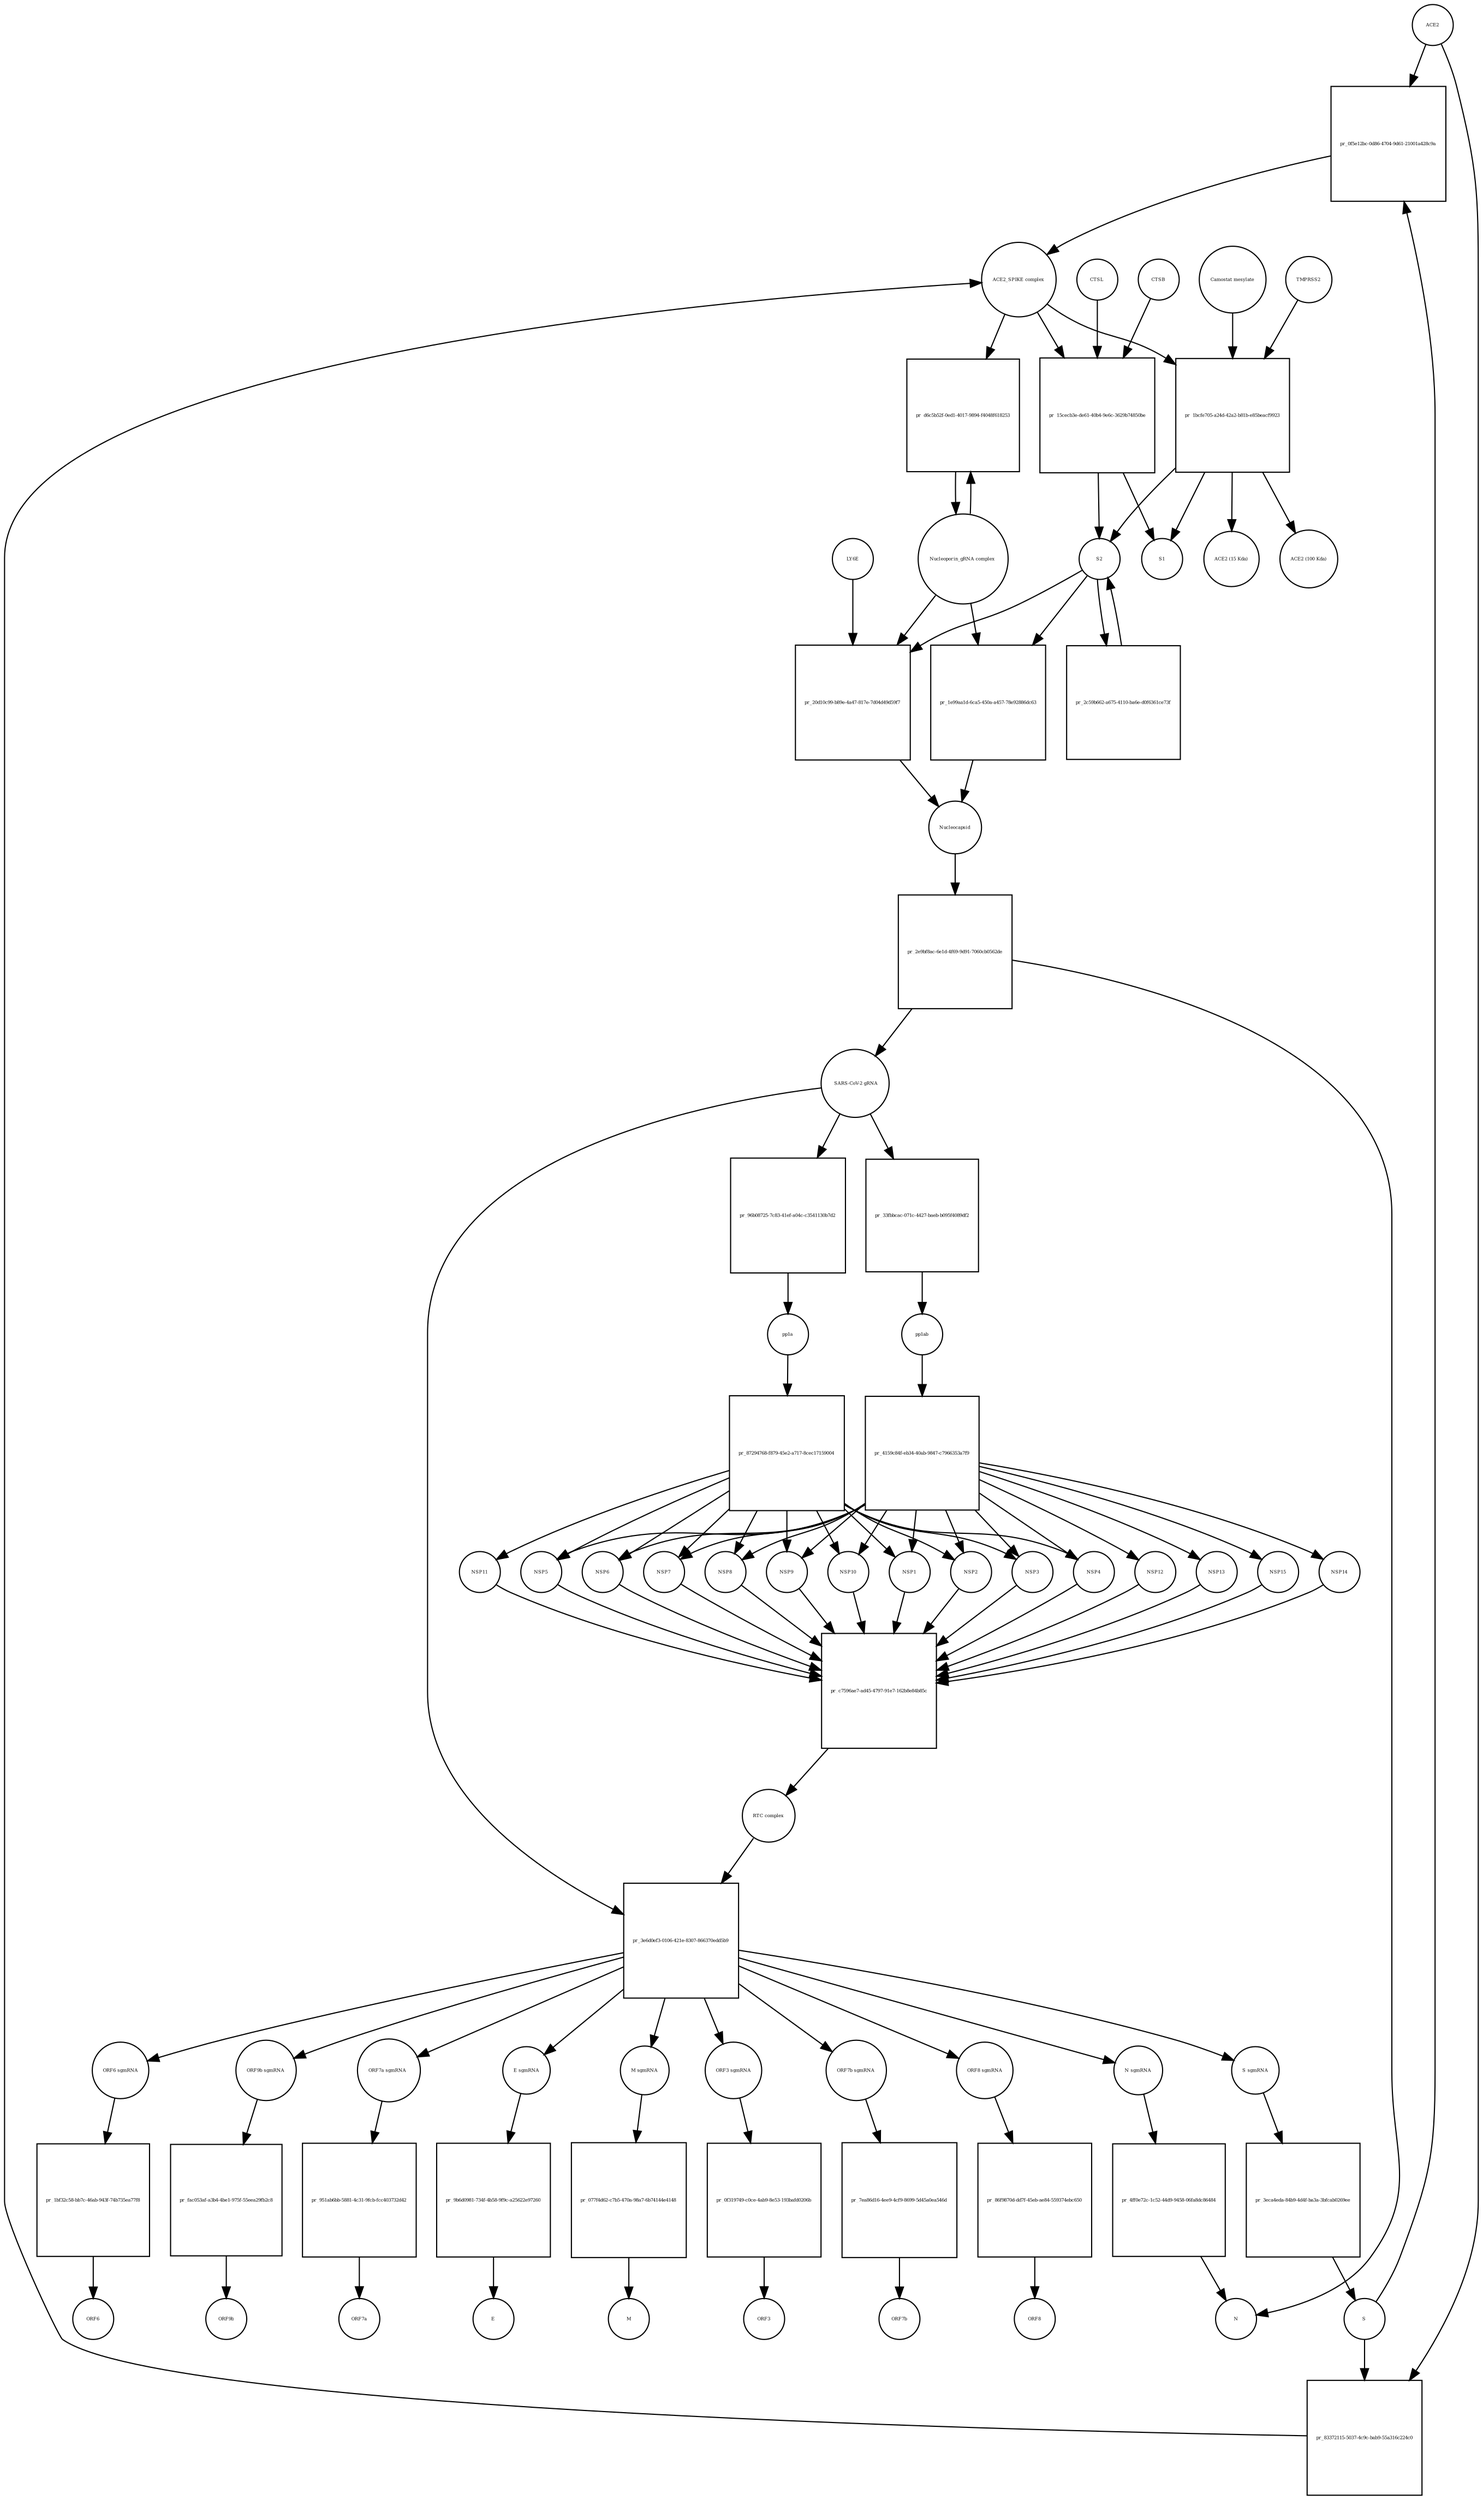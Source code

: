 strict digraph  {
ACE2 [annotation="", bipartite=0, cls=macromolecule, fontsize=4, label=ACE2, shape=circle];
"pr_0f5e12bc-0d86-4704-9d61-21001a428c9a" [annotation="", bipartite=1, cls=process, fontsize=4, label="pr_0f5e12bc-0d86-4704-9d61-21001a428c9a", shape=square];
"ACE2_SPIKE complex" [annotation="", bipartite=0, cls=complex, fontsize=4, label="ACE2_SPIKE complex", shape=circle];
S [annotation="", bipartite=0, cls=macromolecule, fontsize=4, label=S, shape=circle];
"Nucleoporin_gRNA complex " [annotation="", bipartite=0, cls=complex, fontsize=4, label="Nucleoporin_gRNA complex ", shape=circle];
"pr_d6c5b52f-0ed1-4017-9894-f4048f618253" [annotation="", bipartite=1, cls=process, fontsize=4, label="pr_d6c5b52f-0ed1-4017-9894-f4048f618253", shape=square];
"pr_15cecb3e-de61-40b4-9e6c-3629b74850be" [annotation="", bipartite=1, cls=process, fontsize=4, label="pr_15cecb3e-de61-40b4-9e6c-3629b74850be", shape=square];
S2 [annotation="", bipartite=0, cls=macromolecule, fontsize=4, label=S2, shape=circle];
CTSB [annotation="", bipartite=0, cls=macromolecule, fontsize=4, label=CTSB, shape=circle];
CTSL [annotation="", bipartite=0, cls=macromolecule, fontsize=4, label=CTSL, shape=circle];
S1 [annotation="", bipartite=0, cls=macromolecule, fontsize=4, label=S1, shape=circle];
"pr_1bcfe705-a24d-42a2-b81b-e85beacf9923" [annotation="", bipartite=1, cls=process, fontsize=4, label="pr_1bcfe705-a24d-42a2-b81b-e85beacf9923", shape=square];
TMPRSS2 [annotation="", bipartite=0, cls=macromolecule, fontsize=4, label=TMPRSS2, shape=circle];
"Camostat mesylate" [annotation="urn_miriam_pubchem.compound_2536", bipartite=0, cls="simple chemical", fontsize=4, label="Camostat mesylate", shape=circle];
"ACE2 (15 Kda)" [annotation="", bipartite=0, cls=macromolecule, fontsize=4, label="ACE2 (15 Kda)", shape=circle];
"ACE2 (100 Kda)" [annotation="", bipartite=0, cls=macromolecule, fontsize=4, label="ACE2 (100 Kda)", shape=circle];
"pr_83372115-5037-4c9c-bab9-55a316c224c0" [annotation="", bipartite=1, cls=process, fontsize=4, label="pr_83372115-5037-4c9c-bab9-55a316c224c0", shape=square];
"pr_20d10c99-b89e-4a47-817e-7d04d49d59f7" [annotation="", bipartite=1, cls=process, fontsize=4, label="pr_20d10c99-b89e-4a47-817e-7d04d49d59f7", shape=square];
Nucleocapsid [annotation="", bipartite=0, cls=complex, fontsize=4, label=Nucleocapsid, shape=circle];
LY6E [annotation="", bipartite=0, cls=macromolecule, fontsize=4, label=LY6E, shape=circle];
"pr_2c59b662-a675-4110-ba6e-d0f6361ce73f" [annotation="", bipartite=1, cls=process, fontsize=4, label="pr_2c59b662-a675-4110-ba6e-d0f6361ce73f", shape=square];
"pr_1e99aa1d-6ca5-450a-a457-78e92886dc63" [annotation="", bipartite=1, cls=process, fontsize=4, label="pr_1e99aa1d-6ca5-450a-a457-78e92886dc63", shape=square];
" SARS-CoV-2 gRNA" [annotation="", bipartite=0, cls="nucleic acid feature", fontsize=4, label=" SARS-CoV-2 gRNA", shape=circle];
"pr_33fbbcac-071c-4427-baeb-b095f4089df2" [annotation="", bipartite=1, cls=process, fontsize=4, label="pr_33fbbcac-071c-4427-baeb-b095f4089df2", shape=square];
pp1ab [annotation="", bipartite=0, cls=macromolecule, fontsize=4, label=pp1ab, shape=circle];
"pr_2e9bf8ac-6e1d-4f69-9d91-7060cb0562de" [annotation="", bipartite=1, cls=process, fontsize=4, label="pr_2e9bf8ac-6e1d-4f69-9d91-7060cb0562de", shape=square];
N [annotation="", bipartite=0, cls=macromolecule, fontsize=4, label=N, shape=circle];
"pr_3e6d0ef3-0106-421e-8307-866370edd5b9" [annotation="", bipartite=1, cls=process, fontsize=4, label="pr_3e6d0ef3-0106-421e-8307-866370edd5b9", shape=square];
"ORF7a sgmRNA_" [annotation="", bipartite=0, cls="nucleic acid feature", fontsize=4, label="ORF7a sgmRNA_", shape=circle];
"RTC complex" [annotation="", bipartite=0, cls=complex, fontsize=4, label="RTC complex", shape=circle];
"S sgmRNA" [annotation="", bipartite=0, cls="nucleic acid feature", fontsize=4, label="S sgmRNA", shape=circle];
"E sgmRNA" [annotation="", bipartite=0, cls="nucleic acid feature", fontsize=4, label="E sgmRNA", shape=circle];
"M sgmRNA" [annotation="", bipartite=0, cls="nucleic acid feature", fontsize=4, label="M sgmRNA", shape=circle];
"ORF3 sgmRNA" [annotation="", bipartite=0, cls="nucleic acid feature", fontsize=4, label="ORF3 sgmRNA", shape=circle];
"ORF7b sgmRNA" [annotation="", bipartite=0, cls="nucleic acid feature", fontsize=4, label="ORF7b sgmRNA", shape=circle];
"ORF8 sgmRNA" [annotation="", bipartite=0, cls="nucleic acid feature", fontsize=4, label="ORF8 sgmRNA", shape=circle];
"ORF6 sgmRNA" [annotation="", bipartite=0, cls="nucleic acid feature", fontsize=4, label="ORF6 sgmRNA", shape=circle];
"ORF9b sgmRNA" [annotation="", bipartite=0, cls="nucleic acid feature", fontsize=4, label="ORF9b sgmRNA", shape=circle];
"N sgmRNA" [annotation="", bipartite=0, cls="nucleic acid feature", fontsize=4, label="N sgmRNA", shape=circle];
"pr_3eca4eda-84b9-4d4f-ba3a-3bfcab0269ee" [annotation="", bipartite=1, cls=process, fontsize=4, label="pr_3eca4eda-84b9-4d4f-ba3a-3bfcab0269ee", shape=square];
"pr_9b6d0981-734f-4b58-9f9c-a25622e97260" [annotation="", bipartite=1, cls=process, fontsize=4, label="pr_9b6d0981-734f-4b58-9f9c-a25622e97260", shape=square];
E [annotation="", bipartite=0, cls=macromolecule, fontsize=4, label=E, shape=circle];
"pr_077f4d62-c7b5-470a-98a7-6b74144e4148" [annotation="", bipartite=1, cls=process, fontsize=4, label="pr_077f4d62-c7b5-470a-98a7-6b74144e4148", shape=square];
M [annotation="", bipartite=0, cls=macromolecule, fontsize=4, label=M, shape=circle];
"pr_4ff0e72c-1c52-44d9-9458-06fa8dc86484" [annotation="", bipartite=1, cls=process, fontsize=4, label="pr_4ff0e72c-1c52-44d9-9458-06fa8dc86484", shape=square];
"pr_0f319749-c0ce-4ab9-8e53-193bafd0206b" [annotation="", bipartite=1, cls=process, fontsize=4, label="pr_0f319749-c0ce-4ab9-8e53-193bafd0206b", shape=square];
ORF3 [annotation="", bipartite=0, cls=macromolecule, fontsize=4, label=ORF3, shape=circle];
"pr_951ab6bb-5881-4c31-9fcb-fcc403732d42" [annotation="", bipartite=1, cls=process, fontsize=4, label="pr_951ab6bb-5881-4c31-9fcb-fcc403732d42", shape=square];
ORF7a [annotation="", bipartite=0, cls=macromolecule, fontsize=4, label=ORF7a, shape=circle];
"pr_7ea86d16-4ee9-4cf9-8699-5d45a0ea546d" [annotation="", bipartite=1, cls=process, fontsize=4, label="pr_7ea86d16-4ee9-4cf9-8699-5d45a0ea546d", shape=square];
ORF7b [annotation="", bipartite=0, cls=macromolecule, fontsize=4, label=ORF7b, shape=circle];
"pr_86f9870d-dd7f-45eb-ae84-559374ebc650" [annotation="", bipartite=1, cls=process, fontsize=4, label="pr_86f9870d-dd7f-45eb-ae84-559374ebc650", shape=square];
ORF8 [annotation="", bipartite=0, cls=macromolecule, fontsize=4, label=ORF8, shape=circle];
"pr_1bf32c58-bb7c-46ab-943f-74b735ea77f8" [annotation="", bipartite=1, cls=process, fontsize=4, label="pr_1bf32c58-bb7c-46ab-943f-74b735ea77f8", shape=square];
ORF6 [annotation="", bipartite=0, cls=macromolecule, fontsize=4, label=ORF6, shape=circle];
"pr_fac053af-a3b4-4be1-975f-55eea29fb2c8" [annotation="", bipartite=1, cls=process, fontsize=4, label="pr_fac053af-a3b4-4be1-975f-55eea29fb2c8", shape=square];
ORF9b [annotation="", bipartite=0, cls=macromolecule, fontsize=4, label=ORF9b, shape=circle];
"pr_4159c84f-eb34-40ab-9847-c7966353a7f9" [annotation="", bipartite=1, cls=process, fontsize=4, label="pr_4159c84f-eb34-40ab-9847-c7966353a7f9", shape=square];
NSP14 [annotation="", bipartite=0, cls=macromolecule, fontsize=4, label=NSP14, shape=circle];
NSP12 [annotation="", bipartite=0, cls=macromolecule, fontsize=4, label=NSP12, shape=circle];
NSP13 [annotation="", bipartite=0, cls=macromolecule, fontsize=4, label=NSP13, shape=circle];
NSP15 [annotation="", bipartite=0, cls=macromolecule, fontsize=4, label=NSP15, shape=circle];
NSP1 [annotation="", bipartite=0, cls=macromolecule, fontsize=4, label=NSP1, shape=circle];
NSP2 [annotation="", bipartite=0, cls=macromolecule, fontsize=4, label=NSP2, shape=circle];
NSP3 [annotation="", bipartite=0, cls=macromolecule, fontsize=4, label=NSP3, shape=circle];
NSP4 [annotation="", bipartite=0, cls=macromolecule, fontsize=4, label=NSP4, shape=circle];
NSP5 [annotation="", bipartite=0, cls=macromolecule, fontsize=4, label=NSP5, shape=circle];
NSP6 [annotation="", bipartite=0, cls=macromolecule, fontsize=4, label=NSP6, shape=circle];
NSP7 [annotation="", bipartite=0, cls=macromolecule, fontsize=4, label=NSP7, shape=circle];
NSP8 [annotation="", bipartite=0, cls=macromolecule, fontsize=4, label=NSP8, shape=circle];
NSP9 [annotation="", bipartite=0, cls=macromolecule, fontsize=4, label=NSP9, shape=circle];
NSP10 [annotation="", bipartite=0, cls=macromolecule, fontsize=4, label=NSP10, shape=circle];
"pr_c7596ae7-ad45-4797-91e7-162b8e84b85c" [annotation="", bipartite=1, cls=process, fontsize=4, label="pr_c7596ae7-ad45-4797-91e7-162b8e84b85c", shape=square];
NSP11 [annotation="", bipartite=0, cls=macromolecule, fontsize=4, label=NSP11, shape=circle];
pp1a [annotation="", bipartite=0, cls=macromolecule, fontsize=4, label=pp1a, shape=circle];
"pr_87294768-f879-45e2-a717-8cec17159004" [annotation="", bipartite=1, cls=process, fontsize=4, label="pr_87294768-f879-45e2-a717-8cec17159004", shape=square];
"pr_96b08725-7c83-41ef-a04c-c3541130b7d2" [annotation="", bipartite=1, cls=process, fontsize=4, label="pr_96b08725-7c83-41ef-a04c-c3541130b7d2", shape=square];
ACE2 -> "pr_0f5e12bc-0d86-4704-9d61-21001a428c9a"  [annotation="", interaction_type=consumption];
ACE2 -> "pr_83372115-5037-4c9c-bab9-55a316c224c0"  [annotation="", interaction_type=consumption];
"pr_0f5e12bc-0d86-4704-9d61-21001a428c9a" -> "ACE2_SPIKE complex"  [annotation="", interaction_type=production];
"ACE2_SPIKE complex" -> "pr_d6c5b52f-0ed1-4017-9894-f4048f618253"  [annotation="urn_miriam_pubmed_32142651|urn_miriam_pubmed_32094589", interaction_type=stimulation];
"ACE2_SPIKE complex" -> "pr_15cecb3e-de61-40b4-9e6c-3629b74850be"  [annotation="", interaction_type=consumption];
"ACE2_SPIKE complex" -> "pr_1bcfe705-a24d-42a2-b81b-e85beacf9923"  [annotation="", interaction_type=consumption];
S -> "pr_0f5e12bc-0d86-4704-9d61-21001a428c9a"  [annotation="", interaction_type=consumption];
S -> "pr_83372115-5037-4c9c-bab9-55a316c224c0"  [annotation="", interaction_type=consumption];
"Nucleoporin_gRNA complex " -> "pr_d6c5b52f-0ed1-4017-9894-f4048f618253"  [annotation="", interaction_type=consumption];
"Nucleoporin_gRNA complex " -> "pr_20d10c99-b89e-4a47-817e-7d04d49d59f7"  [annotation="", interaction_type=consumption];
"Nucleoporin_gRNA complex " -> "pr_1e99aa1d-6ca5-450a-a457-78e92886dc63"  [annotation="", interaction_type=consumption];
"pr_d6c5b52f-0ed1-4017-9894-f4048f618253" -> "Nucleoporin_gRNA complex "  [annotation="", interaction_type=production];
"pr_15cecb3e-de61-40b4-9e6c-3629b74850be" -> S2  [annotation="", interaction_type=production];
"pr_15cecb3e-de61-40b4-9e6c-3629b74850be" -> S1  [annotation="", interaction_type=production];
S2 -> "pr_20d10c99-b89e-4a47-817e-7d04d49d59f7"  [annotation="urn_miriam_doi_10.1101%2F2020.03.05.979260|urn_miriam_doi_10.1101%2F2020.04.02.021469", interaction_type=stimulation];
S2 -> "pr_2c59b662-a675-4110-ba6e-d0f6361ce73f"  [annotation="", interaction_type=consumption];
S2 -> "pr_1e99aa1d-6ca5-450a-a457-78e92886dc63"  [annotation="", interaction_type=stimulation];
CTSB -> "pr_15cecb3e-de61-40b4-9e6c-3629b74850be"  [annotation=urn_miriam_pubmed_32142651, interaction_type=catalysis];
CTSL -> "pr_15cecb3e-de61-40b4-9e6c-3629b74850be"  [annotation=urn_miriam_pubmed_32142651, interaction_type=catalysis];
"pr_1bcfe705-a24d-42a2-b81b-e85beacf9923" -> S2  [annotation="", interaction_type=production];
"pr_1bcfe705-a24d-42a2-b81b-e85beacf9923" -> S1  [annotation="", interaction_type=production];
"pr_1bcfe705-a24d-42a2-b81b-e85beacf9923" -> "ACE2 (15 Kda)"  [annotation="", interaction_type=production];
"pr_1bcfe705-a24d-42a2-b81b-e85beacf9923" -> "ACE2 (100 Kda)"  [annotation="", interaction_type=production];
TMPRSS2 -> "pr_1bcfe705-a24d-42a2-b81b-e85beacf9923"  [annotation="urn_miriam_pubmed_32142651|urn_miriam_pubmed_32094589|urn_miriam_pubmed_24227843", interaction_type=catalysis];
"Camostat mesylate" -> "pr_1bcfe705-a24d-42a2-b81b-e85beacf9923"  [annotation="urn_miriam_pubmed_32142651|urn_miriam_pubmed_32094589|urn_miriam_pubmed_24227843", interaction_type=inhibition];
"pr_83372115-5037-4c9c-bab9-55a316c224c0" -> "ACE2_SPIKE complex"  [annotation="", interaction_type=production];
"pr_20d10c99-b89e-4a47-817e-7d04d49d59f7" -> Nucleocapsid  [annotation="", interaction_type=production];
Nucleocapsid -> "pr_2e9bf8ac-6e1d-4f69-9d91-7060cb0562de"  [annotation="", interaction_type=consumption];
LY6E -> "pr_20d10c99-b89e-4a47-817e-7d04d49d59f7"  [annotation="urn_miriam_doi_10.1101%2F2020.03.05.979260|urn_miriam_doi_10.1101%2F2020.04.02.021469", interaction_type=inhibition];
"pr_2c59b662-a675-4110-ba6e-d0f6361ce73f" -> S2  [annotation="", interaction_type=production];
"pr_1e99aa1d-6ca5-450a-a457-78e92886dc63" -> Nucleocapsid  [annotation="", interaction_type=production];
" SARS-CoV-2 gRNA" -> "pr_33fbbcac-071c-4427-baeb-b095f4089df2"  [annotation="", interaction_type=consumption];
" SARS-CoV-2 gRNA" -> "pr_3e6d0ef3-0106-421e-8307-866370edd5b9"  [annotation="", interaction_type=consumption];
" SARS-CoV-2 gRNA" -> "pr_96b08725-7c83-41ef-a04c-c3541130b7d2"  [annotation="", interaction_type=consumption];
"pr_33fbbcac-071c-4427-baeb-b095f4089df2" -> pp1ab  [annotation="", interaction_type=production];
pp1ab -> "pr_4159c84f-eb34-40ab-9847-c7966353a7f9"  [annotation=urn_miriam_pubmed_31226023, interaction_type=catalysis];
"pr_2e9bf8ac-6e1d-4f69-9d91-7060cb0562de" -> " SARS-CoV-2 gRNA"  [annotation="", interaction_type=production];
"pr_2e9bf8ac-6e1d-4f69-9d91-7060cb0562de" -> N  [annotation="", interaction_type=production];
"pr_3e6d0ef3-0106-421e-8307-866370edd5b9" -> "ORF7a sgmRNA_"  [annotation="", interaction_type=production];
"pr_3e6d0ef3-0106-421e-8307-866370edd5b9" -> "S sgmRNA"  [annotation="", interaction_type=production];
"pr_3e6d0ef3-0106-421e-8307-866370edd5b9" -> "E sgmRNA"  [annotation="", interaction_type=production];
"pr_3e6d0ef3-0106-421e-8307-866370edd5b9" -> "M sgmRNA"  [annotation="", interaction_type=production];
"pr_3e6d0ef3-0106-421e-8307-866370edd5b9" -> "ORF3 sgmRNA"  [annotation="", interaction_type=production];
"pr_3e6d0ef3-0106-421e-8307-866370edd5b9" -> "ORF7b sgmRNA"  [annotation="", interaction_type=production];
"pr_3e6d0ef3-0106-421e-8307-866370edd5b9" -> "ORF8 sgmRNA"  [annotation="", interaction_type=production];
"pr_3e6d0ef3-0106-421e-8307-866370edd5b9" -> "ORF6 sgmRNA"  [annotation="", interaction_type=production];
"pr_3e6d0ef3-0106-421e-8307-866370edd5b9" -> "ORF9b sgmRNA"  [annotation="", interaction_type=production];
"pr_3e6d0ef3-0106-421e-8307-866370edd5b9" -> "N sgmRNA"  [annotation="", interaction_type=production];
"ORF7a sgmRNA_" -> "pr_951ab6bb-5881-4c31-9fcb-fcc403732d42"  [annotation="", interaction_type=consumption];
"RTC complex" -> "pr_3e6d0ef3-0106-421e-8307-866370edd5b9"  [annotation=urn_miriam_pubmed_31226023, interaction_type="necessary stimulation"];
"S sgmRNA" -> "pr_3eca4eda-84b9-4d4f-ba3a-3bfcab0269ee"  [annotation="", interaction_type=consumption];
"E sgmRNA" -> "pr_9b6d0981-734f-4b58-9f9c-a25622e97260"  [annotation="", interaction_type=consumption];
"M sgmRNA" -> "pr_077f4d62-c7b5-470a-98a7-6b74144e4148"  [annotation="", interaction_type=consumption];
"ORF3 sgmRNA" -> "pr_0f319749-c0ce-4ab9-8e53-193bafd0206b"  [annotation="", interaction_type=consumption];
"ORF7b sgmRNA" -> "pr_7ea86d16-4ee9-4cf9-8699-5d45a0ea546d"  [annotation="", interaction_type=consumption];
"ORF8 sgmRNA" -> "pr_86f9870d-dd7f-45eb-ae84-559374ebc650"  [annotation="", interaction_type=consumption];
"ORF6 sgmRNA" -> "pr_1bf32c58-bb7c-46ab-943f-74b735ea77f8"  [annotation="", interaction_type=consumption];
"ORF9b sgmRNA" -> "pr_fac053af-a3b4-4be1-975f-55eea29fb2c8"  [annotation="", interaction_type=consumption];
"N sgmRNA" -> "pr_4ff0e72c-1c52-44d9-9458-06fa8dc86484"  [annotation="", interaction_type=consumption];
"pr_3eca4eda-84b9-4d4f-ba3a-3bfcab0269ee" -> S  [annotation="", interaction_type=production];
"pr_9b6d0981-734f-4b58-9f9c-a25622e97260" -> E  [annotation="", interaction_type=production];
"pr_077f4d62-c7b5-470a-98a7-6b74144e4148" -> M  [annotation="", interaction_type=production];
"pr_4ff0e72c-1c52-44d9-9458-06fa8dc86484" -> N  [annotation="", interaction_type=production];
"pr_0f319749-c0ce-4ab9-8e53-193bafd0206b" -> ORF3  [annotation="", interaction_type=production];
"pr_951ab6bb-5881-4c31-9fcb-fcc403732d42" -> ORF7a  [annotation="", interaction_type=production];
"pr_7ea86d16-4ee9-4cf9-8699-5d45a0ea546d" -> ORF7b  [annotation="", interaction_type=production];
"pr_86f9870d-dd7f-45eb-ae84-559374ebc650" -> ORF8  [annotation="", interaction_type=production];
"pr_1bf32c58-bb7c-46ab-943f-74b735ea77f8" -> ORF6  [annotation="", interaction_type=production];
"pr_fac053af-a3b4-4be1-975f-55eea29fb2c8" -> ORF9b  [annotation="", interaction_type=production];
"pr_4159c84f-eb34-40ab-9847-c7966353a7f9" -> NSP14  [annotation="", interaction_type=production];
"pr_4159c84f-eb34-40ab-9847-c7966353a7f9" -> NSP12  [annotation="", interaction_type=production];
"pr_4159c84f-eb34-40ab-9847-c7966353a7f9" -> NSP13  [annotation="", interaction_type=production];
"pr_4159c84f-eb34-40ab-9847-c7966353a7f9" -> NSP15  [annotation="", interaction_type=production];
"pr_4159c84f-eb34-40ab-9847-c7966353a7f9" -> NSP1  [annotation="", interaction_type=production];
"pr_4159c84f-eb34-40ab-9847-c7966353a7f9" -> NSP2  [annotation="", interaction_type=production];
"pr_4159c84f-eb34-40ab-9847-c7966353a7f9" -> NSP3  [annotation="", interaction_type=production];
"pr_4159c84f-eb34-40ab-9847-c7966353a7f9" -> NSP4  [annotation="", interaction_type=production];
"pr_4159c84f-eb34-40ab-9847-c7966353a7f9" -> NSP5  [annotation="", interaction_type=production];
"pr_4159c84f-eb34-40ab-9847-c7966353a7f9" -> NSP6  [annotation="", interaction_type=production];
"pr_4159c84f-eb34-40ab-9847-c7966353a7f9" -> NSP7  [annotation="", interaction_type=production];
"pr_4159c84f-eb34-40ab-9847-c7966353a7f9" -> NSP8  [annotation="", interaction_type=production];
"pr_4159c84f-eb34-40ab-9847-c7966353a7f9" -> NSP9  [annotation="", interaction_type=production];
"pr_4159c84f-eb34-40ab-9847-c7966353a7f9" -> NSP10  [annotation="", interaction_type=production];
NSP14 -> "pr_c7596ae7-ad45-4797-91e7-162b8e84b85c"  [annotation="", interaction_type=consumption];
NSP12 -> "pr_c7596ae7-ad45-4797-91e7-162b8e84b85c"  [annotation="", interaction_type=consumption];
NSP13 -> "pr_c7596ae7-ad45-4797-91e7-162b8e84b85c"  [annotation="", interaction_type=consumption];
NSP15 -> "pr_c7596ae7-ad45-4797-91e7-162b8e84b85c"  [annotation="", interaction_type=consumption];
NSP1 -> "pr_c7596ae7-ad45-4797-91e7-162b8e84b85c"  [annotation="", interaction_type=consumption];
NSP2 -> "pr_c7596ae7-ad45-4797-91e7-162b8e84b85c"  [annotation="", interaction_type=consumption];
NSP3 -> "pr_c7596ae7-ad45-4797-91e7-162b8e84b85c"  [annotation="", interaction_type=consumption];
NSP4 -> "pr_c7596ae7-ad45-4797-91e7-162b8e84b85c"  [annotation="", interaction_type=consumption];
NSP5 -> "pr_c7596ae7-ad45-4797-91e7-162b8e84b85c"  [annotation="", interaction_type=consumption];
NSP6 -> "pr_c7596ae7-ad45-4797-91e7-162b8e84b85c"  [annotation="", interaction_type=consumption];
NSP7 -> "pr_c7596ae7-ad45-4797-91e7-162b8e84b85c"  [annotation="", interaction_type=consumption];
NSP8 -> "pr_c7596ae7-ad45-4797-91e7-162b8e84b85c"  [annotation="", interaction_type=consumption];
NSP9 -> "pr_c7596ae7-ad45-4797-91e7-162b8e84b85c"  [annotation="", interaction_type=consumption];
NSP10 -> "pr_c7596ae7-ad45-4797-91e7-162b8e84b85c"  [annotation="", interaction_type=consumption];
"pr_c7596ae7-ad45-4797-91e7-162b8e84b85c" -> "RTC complex"  [annotation="", interaction_type=production];
NSP11 -> "pr_c7596ae7-ad45-4797-91e7-162b8e84b85c"  [annotation="", interaction_type=consumption];
pp1a -> "pr_87294768-f879-45e2-a717-8cec17159004"  [annotation=urn_miriam_pubmed_31226023, interaction_type=catalysis];
"pr_87294768-f879-45e2-a717-8cec17159004" -> NSP6  [annotation="", interaction_type=production];
"pr_87294768-f879-45e2-a717-8cec17159004" -> NSP1  [annotation="", interaction_type=production];
"pr_87294768-f879-45e2-a717-8cec17159004" -> NSP2  [annotation="", interaction_type=production];
"pr_87294768-f879-45e2-a717-8cec17159004" -> NSP3  [annotation="", interaction_type=production];
"pr_87294768-f879-45e2-a717-8cec17159004" -> NSP4  [annotation="", interaction_type=production];
"pr_87294768-f879-45e2-a717-8cec17159004" -> NSP5  [annotation="", interaction_type=production];
"pr_87294768-f879-45e2-a717-8cec17159004" -> NSP7  [annotation="", interaction_type=production];
"pr_87294768-f879-45e2-a717-8cec17159004" -> NSP8  [annotation="", interaction_type=production];
"pr_87294768-f879-45e2-a717-8cec17159004" -> NSP9  [annotation="", interaction_type=production];
"pr_87294768-f879-45e2-a717-8cec17159004" -> NSP10  [annotation="", interaction_type=production];
"pr_87294768-f879-45e2-a717-8cec17159004" -> NSP11  [annotation="", interaction_type=production];
"pr_96b08725-7c83-41ef-a04c-c3541130b7d2" -> pp1a  [annotation="", interaction_type=production];
}
